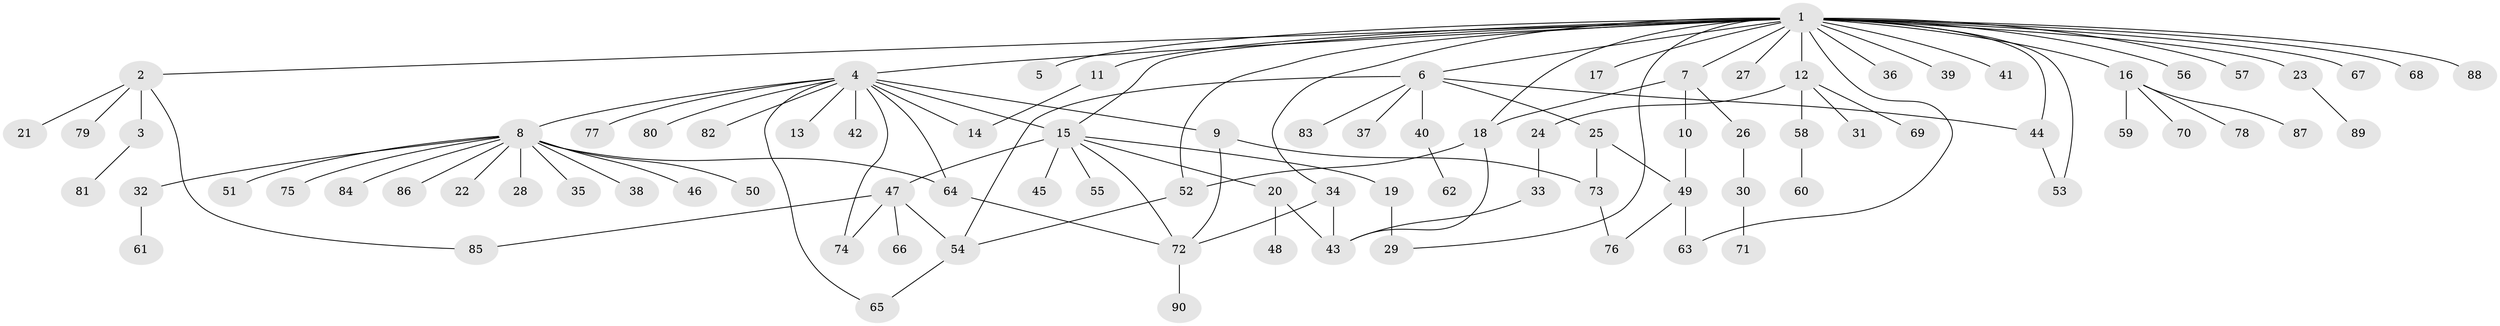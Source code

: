 // original degree distribution, {29: 0.006711409395973154, 6: 0.026845637583892617, 3: 0.0738255033557047, 14: 0.013422818791946308, 2: 0.16778523489932887, 8: 0.006711409395973154, 4: 0.06711409395973154, 1: 0.5973154362416108, 12: 0.006711409395973154, 5: 0.020134228187919462, 9: 0.006711409395973154, 7: 0.006711409395973154}
// Generated by graph-tools (version 1.1) at 2025/50/03/04/25 22:50:32]
// undirected, 90 vertices, 112 edges
graph export_dot {
  node [color=gray90,style=filled];
  1;
  2;
  3;
  4;
  5;
  6;
  7;
  8;
  9;
  10;
  11;
  12;
  13;
  14;
  15;
  16;
  17;
  18;
  19;
  20;
  21;
  22;
  23;
  24;
  25;
  26;
  27;
  28;
  29;
  30;
  31;
  32;
  33;
  34;
  35;
  36;
  37;
  38;
  39;
  40;
  41;
  42;
  43;
  44;
  45;
  46;
  47;
  48;
  49;
  50;
  51;
  52;
  53;
  54;
  55;
  56;
  57;
  58;
  59;
  60;
  61;
  62;
  63;
  64;
  65;
  66;
  67;
  68;
  69;
  70;
  71;
  72;
  73;
  74;
  75;
  76;
  77;
  78;
  79;
  80;
  81;
  82;
  83;
  84;
  85;
  86;
  87;
  88;
  89;
  90;
  1 -- 2 [weight=1.0];
  1 -- 4 [weight=1.0];
  1 -- 5 [weight=1.0];
  1 -- 6 [weight=1.0];
  1 -- 7 [weight=1.0];
  1 -- 11 [weight=1.0];
  1 -- 12 [weight=1.0];
  1 -- 15 [weight=1.0];
  1 -- 16 [weight=1.0];
  1 -- 17 [weight=1.0];
  1 -- 18 [weight=1.0];
  1 -- 23 [weight=1.0];
  1 -- 27 [weight=1.0];
  1 -- 29 [weight=1.0];
  1 -- 34 [weight=1.0];
  1 -- 36 [weight=1.0];
  1 -- 39 [weight=1.0];
  1 -- 41 [weight=1.0];
  1 -- 44 [weight=1.0];
  1 -- 52 [weight=1.0];
  1 -- 53 [weight=1.0];
  1 -- 56 [weight=1.0];
  1 -- 57 [weight=1.0];
  1 -- 63 [weight=1.0];
  1 -- 67 [weight=1.0];
  1 -- 68 [weight=1.0];
  1 -- 88 [weight=1.0];
  2 -- 3 [weight=1.0];
  2 -- 21 [weight=1.0];
  2 -- 79 [weight=1.0];
  2 -- 85 [weight=1.0];
  3 -- 81 [weight=1.0];
  4 -- 8 [weight=1.0];
  4 -- 9 [weight=1.0];
  4 -- 13 [weight=1.0];
  4 -- 14 [weight=1.0];
  4 -- 15 [weight=1.0];
  4 -- 42 [weight=1.0];
  4 -- 64 [weight=1.0];
  4 -- 65 [weight=1.0];
  4 -- 74 [weight=1.0];
  4 -- 77 [weight=1.0];
  4 -- 80 [weight=1.0];
  4 -- 82 [weight=1.0];
  6 -- 25 [weight=1.0];
  6 -- 37 [weight=1.0];
  6 -- 40 [weight=1.0];
  6 -- 44 [weight=1.0];
  6 -- 54 [weight=1.0];
  6 -- 83 [weight=1.0];
  7 -- 10 [weight=1.0];
  7 -- 18 [weight=1.0];
  7 -- 26 [weight=1.0];
  8 -- 22 [weight=1.0];
  8 -- 28 [weight=1.0];
  8 -- 32 [weight=1.0];
  8 -- 35 [weight=1.0];
  8 -- 38 [weight=1.0];
  8 -- 46 [weight=1.0];
  8 -- 50 [weight=1.0];
  8 -- 51 [weight=1.0];
  8 -- 64 [weight=1.0];
  8 -- 75 [weight=1.0];
  8 -- 84 [weight=1.0];
  8 -- 86 [weight=1.0];
  9 -- 72 [weight=1.0];
  9 -- 73 [weight=1.0];
  10 -- 49 [weight=1.0];
  11 -- 14 [weight=1.0];
  12 -- 24 [weight=1.0];
  12 -- 31 [weight=1.0];
  12 -- 58 [weight=1.0];
  12 -- 69 [weight=1.0];
  15 -- 19 [weight=1.0];
  15 -- 20 [weight=1.0];
  15 -- 45 [weight=4.0];
  15 -- 47 [weight=1.0];
  15 -- 55 [weight=1.0];
  15 -- 72 [weight=1.0];
  16 -- 59 [weight=1.0];
  16 -- 70 [weight=1.0];
  16 -- 78 [weight=1.0];
  16 -- 87 [weight=1.0];
  18 -- 43 [weight=1.0];
  18 -- 52 [weight=1.0];
  19 -- 29 [weight=2.0];
  20 -- 43 [weight=1.0];
  20 -- 48 [weight=2.0];
  23 -- 89 [weight=1.0];
  24 -- 33 [weight=3.0];
  25 -- 49 [weight=1.0];
  25 -- 73 [weight=1.0];
  26 -- 30 [weight=1.0];
  30 -- 71 [weight=1.0];
  32 -- 61 [weight=1.0];
  33 -- 43 [weight=1.0];
  34 -- 43 [weight=1.0];
  34 -- 72 [weight=1.0];
  40 -- 62 [weight=1.0];
  44 -- 53 [weight=1.0];
  47 -- 54 [weight=3.0];
  47 -- 66 [weight=1.0];
  47 -- 74 [weight=1.0];
  47 -- 85 [weight=1.0];
  49 -- 63 [weight=5.0];
  49 -- 76 [weight=1.0];
  52 -- 54 [weight=1.0];
  54 -- 65 [weight=1.0];
  58 -- 60 [weight=1.0];
  64 -- 72 [weight=1.0];
  72 -- 90 [weight=1.0];
  73 -- 76 [weight=1.0];
}
